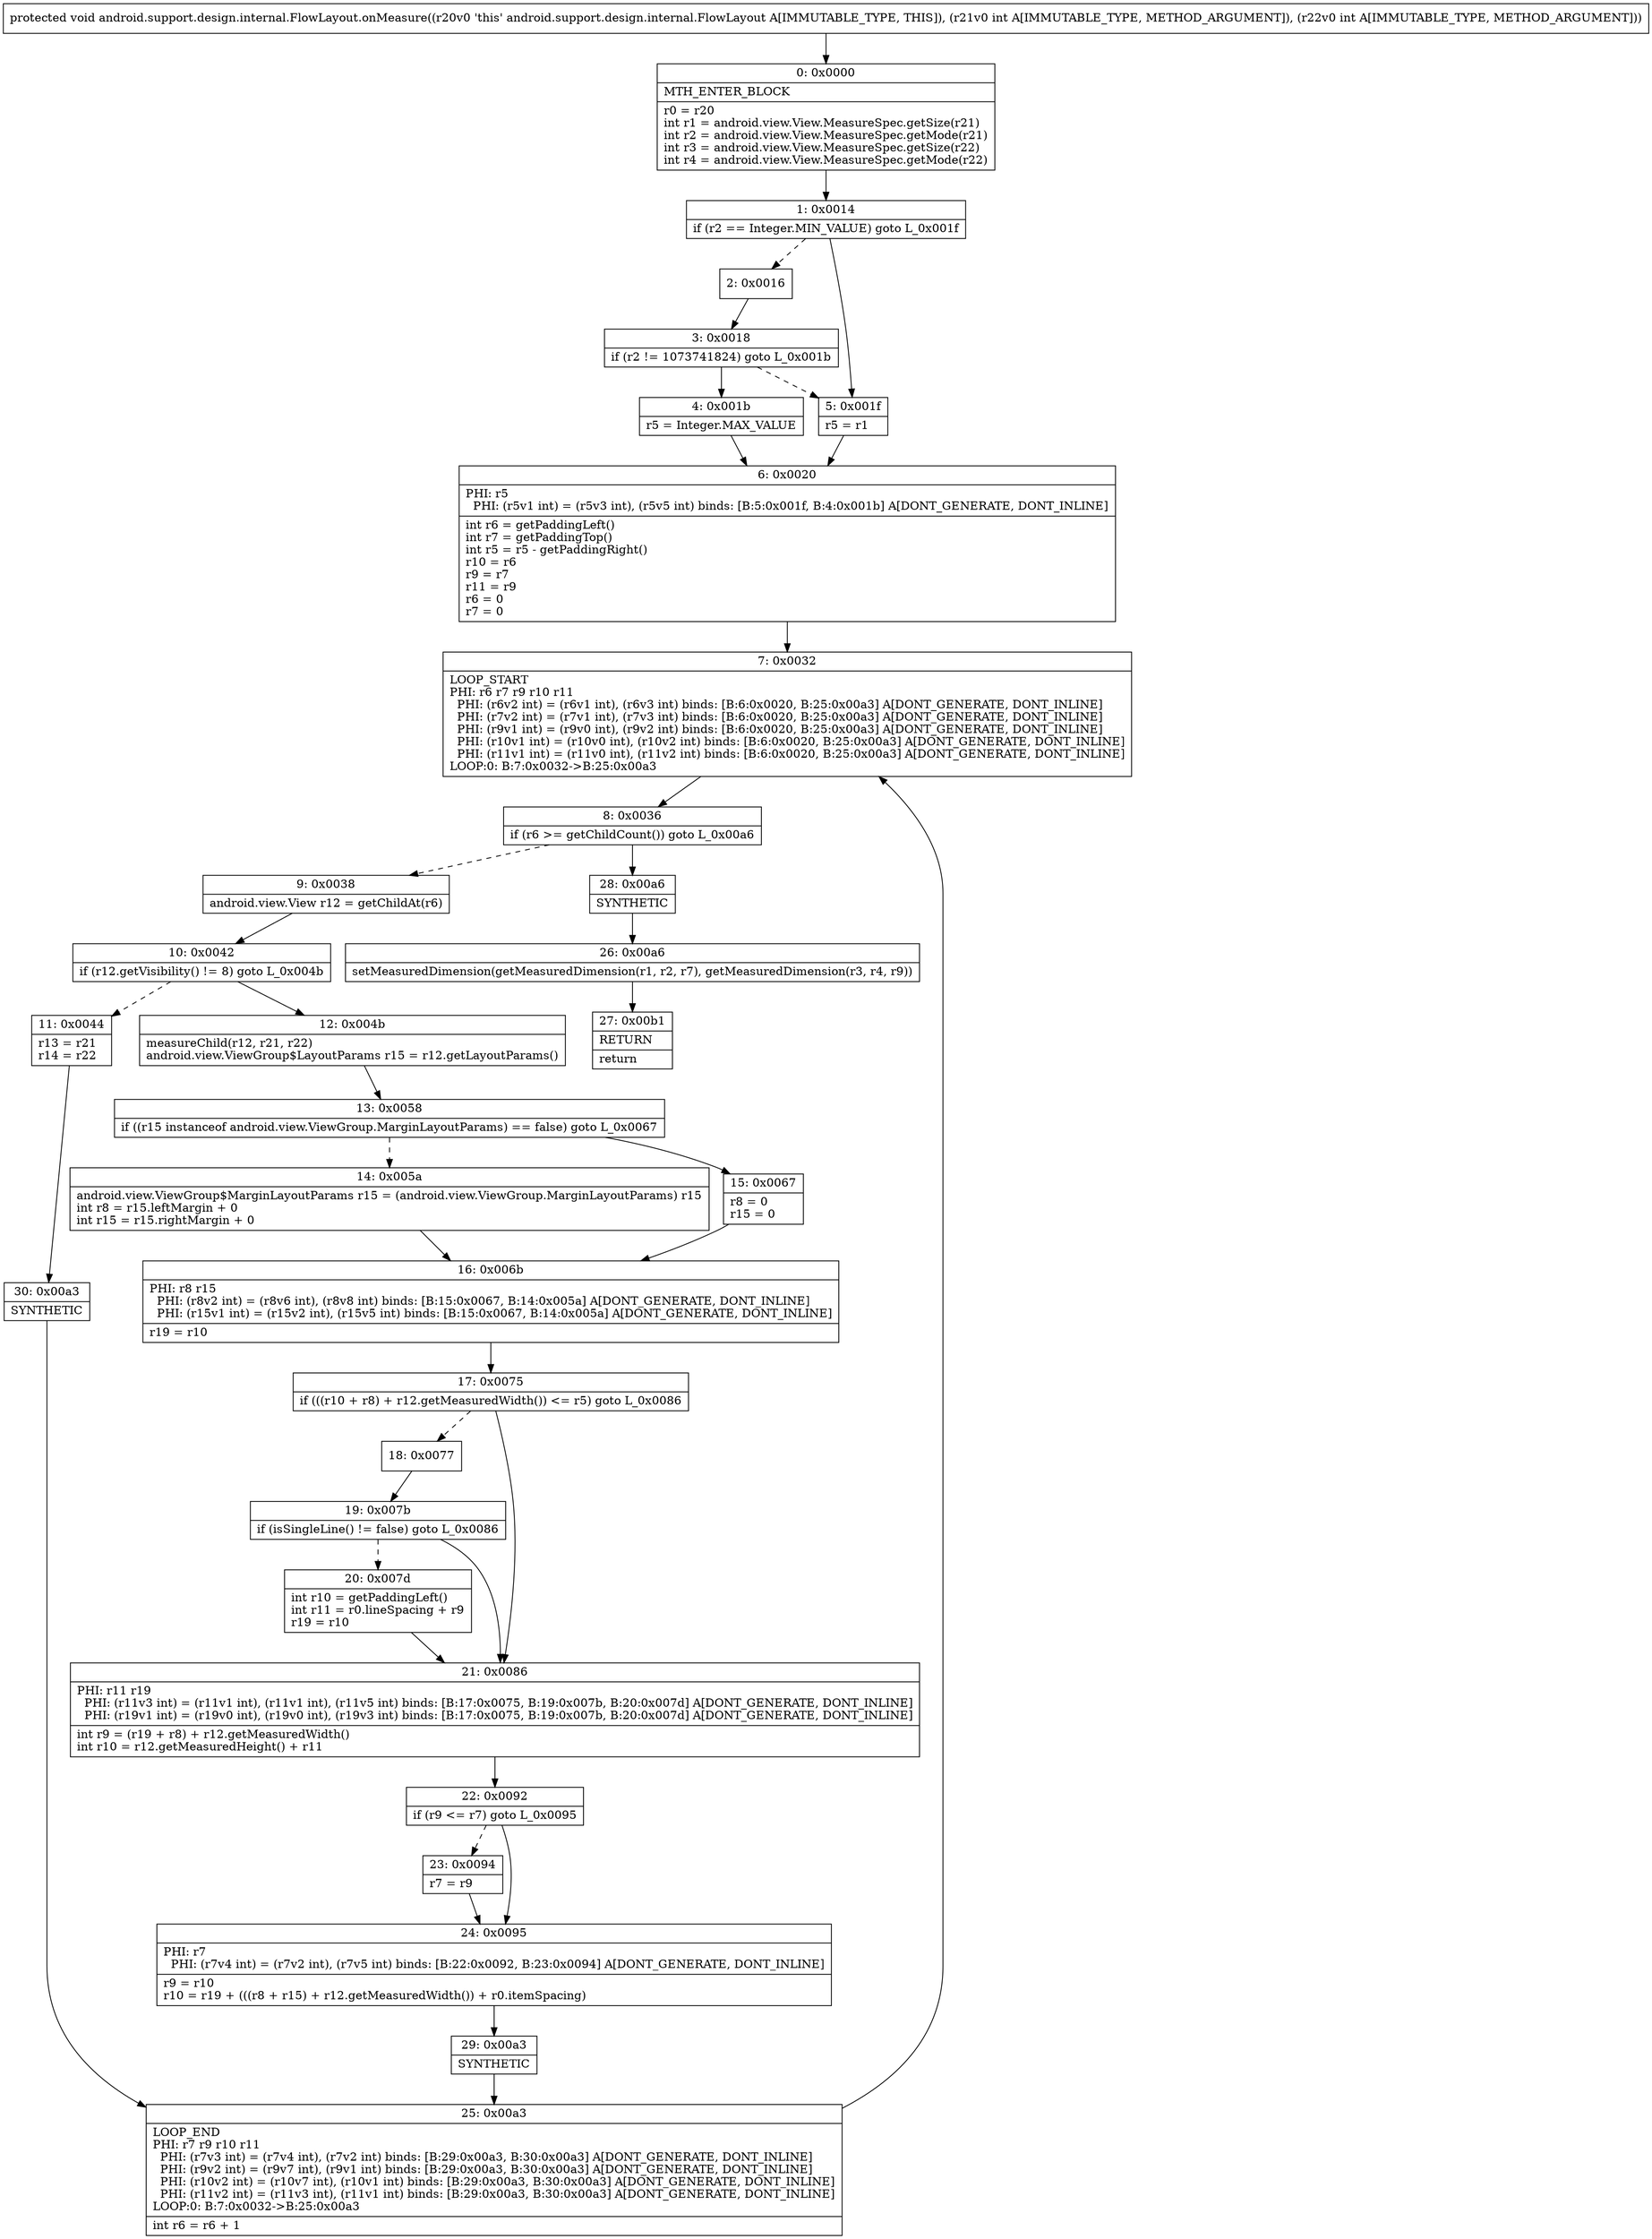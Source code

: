 digraph "CFG forandroid.support.design.internal.FlowLayout.onMeasure(II)V" {
Node_0 [shape=record,label="{0\:\ 0x0000|MTH_ENTER_BLOCK\l|r0 = r20\lint r1 = android.view.View.MeasureSpec.getSize(r21)\lint r2 = android.view.View.MeasureSpec.getMode(r21)\lint r3 = android.view.View.MeasureSpec.getSize(r22)\lint r4 = android.view.View.MeasureSpec.getMode(r22)\l}"];
Node_1 [shape=record,label="{1\:\ 0x0014|if (r2 == Integer.MIN_VALUE) goto L_0x001f\l}"];
Node_2 [shape=record,label="{2\:\ 0x0016}"];
Node_3 [shape=record,label="{3\:\ 0x0018|if (r2 != 1073741824) goto L_0x001b\l}"];
Node_4 [shape=record,label="{4\:\ 0x001b|r5 = Integer.MAX_VALUE\l}"];
Node_5 [shape=record,label="{5\:\ 0x001f|r5 = r1\l}"];
Node_6 [shape=record,label="{6\:\ 0x0020|PHI: r5 \l  PHI: (r5v1 int) = (r5v3 int), (r5v5 int) binds: [B:5:0x001f, B:4:0x001b] A[DONT_GENERATE, DONT_INLINE]\l|int r6 = getPaddingLeft()\lint r7 = getPaddingTop()\lint r5 = r5 \- getPaddingRight()\lr10 = r6\lr9 = r7\lr11 = r9\lr6 = 0\lr7 = 0\l}"];
Node_7 [shape=record,label="{7\:\ 0x0032|LOOP_START\lPHI: r6 r7 r9 r10 r11 \l  PHI: (r6v2 int) = (r6v1 int), (r6v3 int) binds: [B:6:0x0020, B:25:0x00a3] A[DONT_GENERATE, DONT_INLINE]\l  PHI: (r7v2 int) = (r7v1 int), (r7v3 int) binds: [B:6:0x0020, B:25:0x00a3] A[DONT_GENERATE, DONT_INLINE]\l  PHI: (r9v1 int) = (r9v0 int), (r9v2 int) binds: [B:6:0x0020, B:25:0x00a3] A[DONT_GENERATE, DONT_INLINE]\l  PHI: (r10v1 int) = (r10v0 int), (r10v2 int) binds: [B:6:0x0020, B:25:0x00a3] A[DONT_GENERATE, DONT_INLINE]\l  PHI: (r11v1 int) = (r11v0 int), (r11v2 int) binds: [B:6:0x0020, B:25:0x00a3] A[DONT_GENERATE, DONT_INLINE]\lLOOP:0: B:7:0x0032\-\>B:25:0x00a3\l}"];
Node_8 [shape=record,label="{8\:\ 0x0036|if (r6 \>= getChildCount()) goto L_0x00a6\l}"];
Node_9 [shape=record,label="{9\:\ 0x0038|android.view.View r12 = getChildAt(r6)\l}"];
Node_10 [shape=record,label="{10\:\ 0x0042|if (r12.getVisibility() != 8) goto L_0x004b\l}"];
Node_11 [shape=record,label="{11\:\ 0x0044|r13 = r21\lr14 = r22\l}"];
Node_12 [shape=record,label="{12\:\ 0x004b|measureChild(r12, r21, r22)\landroid.view.ViewGroup$LayoutParams r15 = r12.getLayoutParams()\l}"];
Node_13 [shape=record,label="{13\:\ 0x0058|if ((r15 instanceof android.view.ViewGroup.MarginLayoutParams) == false) goto L_0x0067\l}"];
Node_14 [shape=record,label="{14\:\ 0x005a|android.view.ViewGroup$MarginLayoutParams r15 = (android.view.ViewGroup.MarginLayoutParams) r15\lint r8 = r15.leftMargin + 0\lint r15 = r15.rightMargin + 0\l}"];
Node_15 [shape=record,label="{15\:\ 0x0067|r8 = 0\lr15 = 0\l}"];
Node_16 [shape=record,label="{16\:\ 0x006b|PHI: r8 r15 \l  PHI: (r8v2 int) = (r8v6 int), (r8v8 int) binds: [B:15:0x0067, B:14:0x005a] A[DONT_GENERATE, DONT_INLINE]\l  PHI: (r15v1 int) = (r15v2 int), (r15v5 int) binds: [B:15:0x0067, B:14:0x005a] A[DONT_GENERATE, DONT_INLINE]\l|r19 = r10\l}"];
Node_17 [shape=record,label="{17\:\ 0x0075|if (((r10 + r8) + r12.getMeasuredWidth()) \<= r5) goto L_0x0086\l}"];
Node_18 [shape=record,label="{18\:\ 0x0077}"];
Node_19 [shape=record,label="{19\:\ 0x007b|if (isSingleLine() != false) goto L_0x0086\l}"];
Node_20 [shape=record,label="{20\:\ 0x007d|int r10 = getPaddingLeft()\lint r11 = r0.lineSpacing + r9\lr19 = r10\l}"];
Node_21 [shape=record,label="{21\:\ 0x0086|PHI: r11 r19 \l  PHI: (r11v3 int) = (r11v1 int), (r11v1 int), (r11v5 int) binds: [B:17:0x0075, B:19:0x007b, B:20:0x007d] A[DONT_GENERATE, DONT_INLINE]\l  PHI: (r19v1 int) = (r19v0 int), (r19v0 int), (r19v3 int) binds: [B:17:0x0075, B:19:0x007b, B:20:0x007d] A[DONT_GENERATE, DONT_INLINE]\l|int r9 = (r19 + r8) + r12.getMeasuredWidth()\lint r10 = r12.getMeasuredHeight() + r11\l}"];
Node_22 [shape=record,label="{22\:\ 0x0092|if (r9 \<= r7) goto L_0x0095\l}"];
Node_23 [shape=record,label="{23\:\ 0x0094|r7 = r9\l}"];
Node_24 [shape=record,label="{24\:\ 0x0095|PHI: r7 \l  PHI: (r7v4 int) = (r7v2 int), (r7v5 int) binds: [B:22:0x0092, B:23:0x0094] A[DONT_GENERATE, DONT_INLINE]\l|r9 = r10\lr10 = r19 + (((r8 + r15) + r12.getMeasuredWidth()) + r0.itemSpacing)\l}"];
Node_25 [shape=record,label="{25\:\ 0x00a3|LOOP_END\lPHI: r7 r9 r10 r11 \l  PHI: (r7v3 int) = (r7v4 int), (r7v2 int) binds: [B:29:0x00a3, B:30:0x00a3] A[DONT_GENERATE, DONT_INLINE]\l  PHI: (r9v2 int) = (r9v7 int), (r9v1 int) binds: [B:29:0x00a3, B:30:0x00a3] A[DONT_GENERATE, DONT_INLINE]\l  PHI: (r10v2 int) = (r10v7 int), (r10v1 int) binds: [B:29:0x00a3, B:30:0x00a3] A[DONT_GENERATE, DONT_INLINE]\l  PHI: (r11v2 int) = (r11v3 int), (r11v1 int) binds: [B:29:0x00a3, B:30:0x00a3] A[DONT_GENERATE, DONT_INLINE]\lLOOP:0: B:7:0x0032\-\>B:25:0x00a3\l|int r6 = r6 + 1\l}"];
Node_26 [shape=record,label="{26\:\ 0x00a6|setMeasuredDimension(getMeasuredDimension(r1, r2, r7), getMeasuredDimension(r3, r4, r9))\l}"];
Node_27 [shape=record,label="{27\:\ 0x00b1|RETURN\l|return\l}"];
Node_28 [shape=record,label="{28\:\ 0x00a6|SYNTHETIC\l}"];
Node_29 [shape=record,label="{29\:\ 0x00a3|SYNTHETIC\l}"];
Node_30 [shape=record,label="{30\:\ 0x00a3|SYNTHETIC\l}"];
MethodNode[shape=record,label="{protected void android.support.design.internal.FlowLayout.onMeasure((r20v0 'this' android.support.design.internal.FlowLayout A[IMMUTABLE_TYPE, THIS]), (r21v0 int A[IMMUTABLE_TYPE, METHOD_ARGUMENT]), (r22v0 int A[IMMUTABLE_TYPE, METHOD_ARGUMENT])) }"];
MethodNode -> Node_0;
Node_0 -> Node_1;
Node_1 -> Node_2[style=dashed];
Node_1 -> Node_5;
Node_2 -> Node_3;
Node_3 -> Node_4;
Node_3 -> Node_5[style=dashed];
Node_4 -> Node_6;
Node_5 -> Node_6;
Node_6 -> Node_7;
Node_7 -> Node_8;
Node_8 -> Node_9[style=dashed];
Node_8 -> Node_28;
Node_9 -> Node_10;
Node_10 -> Node_11[style=dashed];
Node_10 -> Node_12;
Node_11 -> Node_30;
Node_12 -> Node_13;
Node_13 -> Node_14[style=dashed];
Node_13 -> Node_15;
Node_14 -> Node_16;
Node_15 -> Node_16;
Node_16 -> Node_17;
Node_17 -> Node_18[style=dashed];
Node_17 -> Node_21;
Node_18 -> Node_19;
Node_19 -> Node_20[style=dashed];
Node_19 -> Node_21;
Node_20 -> Node_21;
Node_21 -> Node_22;
Node_22 -> Node_23[style=dashed];
Node_22 -> Node_24;
Node_23 -> Node_24;
Node_24 -> Node_29;
Node_25 -> Node_7;
Node_26 -> Node_27;
Node_28 -> Node_26;
Node_29 -> Node_25;
Node_30 -> Node_25;
}

